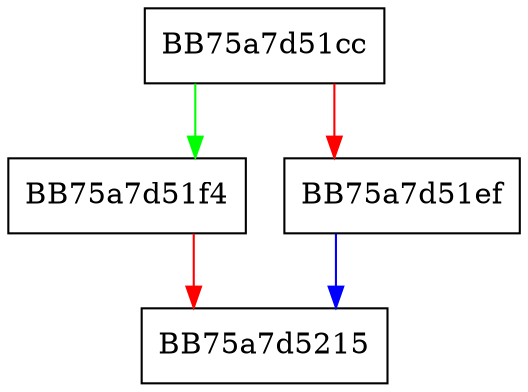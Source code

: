 digraph CheckRegkeyVirAttr {
  node [shape="box"];
  graph [splines=ortho];
  BB75a7d51cc -> BB75a7d51f4 [color="green"];
  BB75a7d51cc -> BB75a7d51ef [color="red"];
  BB75a7d51ef -> BB75a7d5215 [color="blue"];
  BB75a7d51f4 -> BB75a7d5215 [color="red"];
}